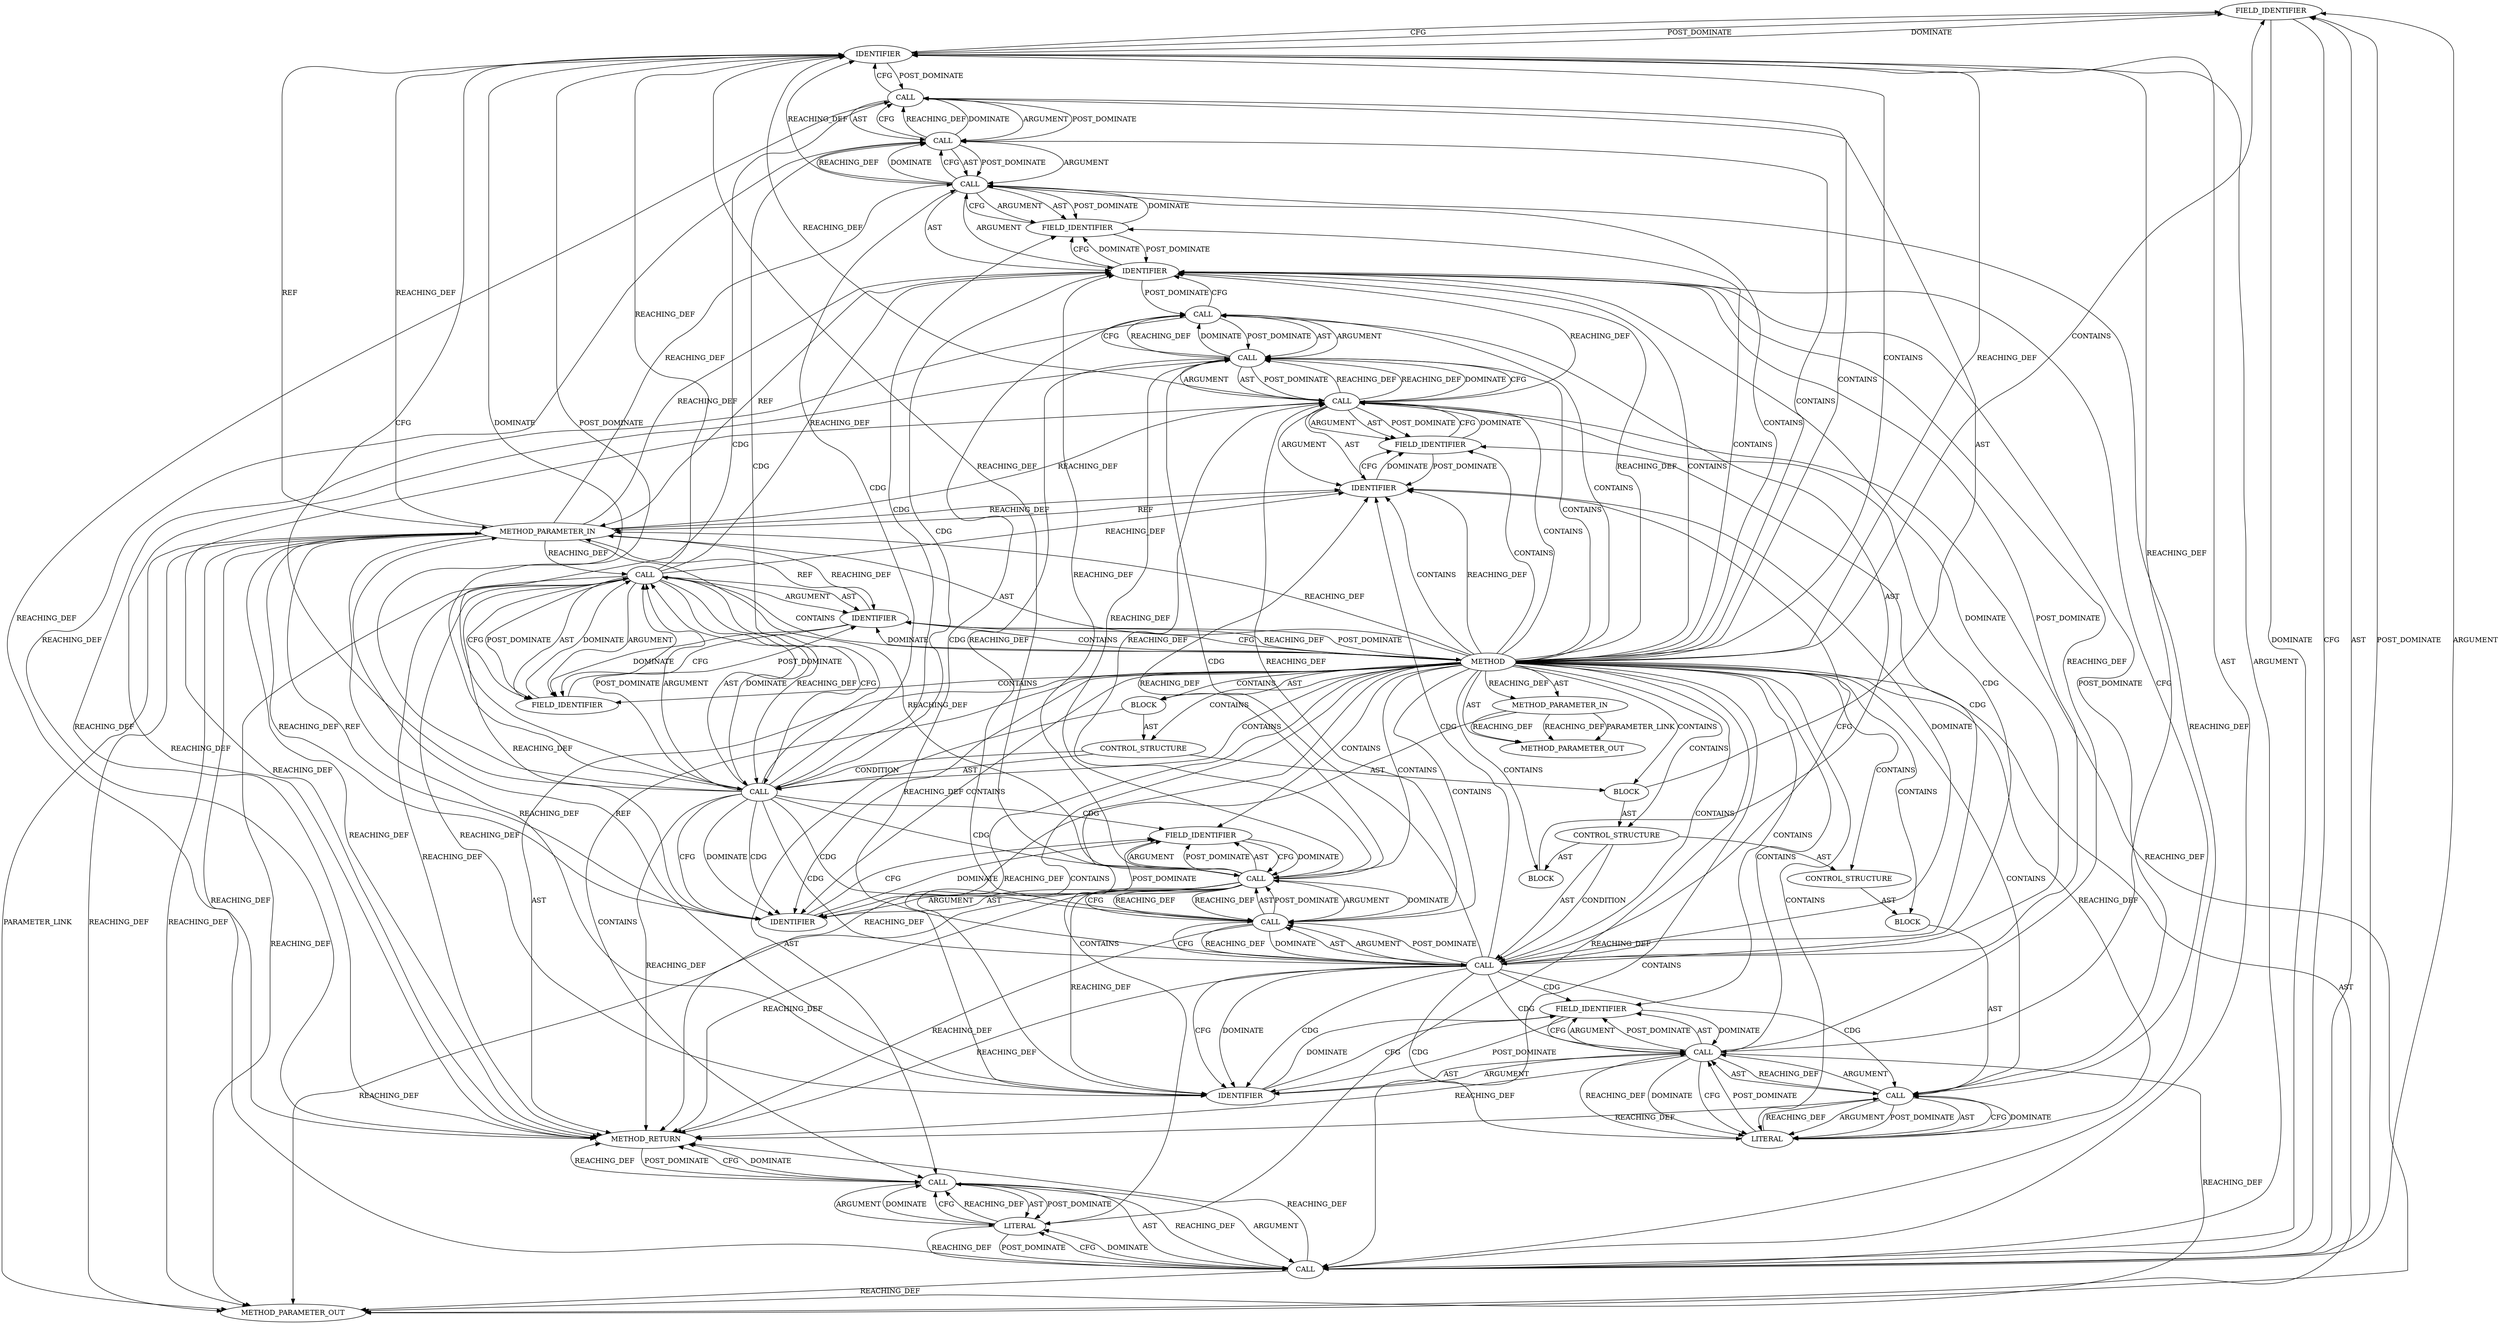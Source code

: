 digraph {
  16100 [label=FIELD_IDENTIFIER ORDER=2 ARGUMENT_INDEX=2 CODE="reader_present" COLUMN_NUMBER=13 LINE_NUMBER=1941 CANONICAL_NAME="reader_present"]
  16080 [label=CALL ORDER=1 ARGUMENT_INDEX=1 CODE="wake_up(&ctx->wq)" COLUMN_NUMBER=4 METHOD_FULL_NAME="wake_up" LINE_NUMBER=1934 TYPE_FULL_NAME="<empty>" DISPATCH_TYPE="STATIC_DISPATCH" SIGNATURE="" NAME="wake_up"]
  16101 [label=LITERAL ORDER=2 ARGUMENT_INDEX=2 CODE="0" COLUMN_NUMBER=34 LINE_NUMBER=1941 TYPE_FULL_NAME="int"]
  16078 [label=FIELD_IDENTIFIER ORDER=2 ARGUMENT_INDEX=2 CODE="wq" COLUMN_NUMBER=23 LINE_NUMBER=1933 CANONICAL_NAME="wq"]
  16096 [label=FIELD_IDENTIFIER ORDER=2 ARGUMENT_INDEX=2 CODE="reader_present" COLUMN_NUMBER=17 LINE_NUMBER=1938 CANONICAL_NAME="reader_present"]
  16079 [label=BLOCK ORDER=2 ARGUMENT_INDEX=-1 CODE="<empty>" COLUMN_NUMBER=4 LINE_NUMBER=1934 TYPE_FULL_NAME="void"]
  16094 [label=CALL ORDER=1 ARGUMENT_INDEX=1 CODE="ctx->reader_present" COLUMN_NUMBER=17 METHOD_FULL_NAME="<operator>.indirectFieldAccess" LINE_NUMBER=1938 TYPE_FULL_NAME="<empty>" DISPATCH_TYPE="STATIC_DISPATCH" SIGNATURE="" NAME="<operator>.indirectFieldAccess"]
  21678 [label=METHOD_PARAMETER_OUT ORDER=2 CODE="struct tls_sw_context_rx *ctx" IS_VARIADIC=false COLUMN_NUMBER=52 LINE_NUMBER=1930 TYPE_FULL_NAME="tls_sw_context_rx*" EVALUATION_STRATEGY="BY_VALUE" INDEX=2 NAME="ctx"]
  16075 [label=CALL ORDER=1 ARGUMENT_INDEX=1 CODE="&ctx->wq" COLUMN_NUMBER=22 METHOD_FULL_NAME="<operator>.addressOf" LINE_NUMBER=1933 TYPE_FULL_NAME="<empty>" DISPATCH_TYPE="STATIC_DISPATCH" SIGNATURE="" NAME="<operator>.addressOf"]
  16076 [label=CALL ORDER=1 ARGUMENT_INDEX=1 CODE="ctx->wq" COLUMN_NUMBER=23 METHOD_FULL_NAME="<operator>.indirectFieldAccess" LINE_NUMBER=1933 TYPE_FULL_NAME="<empty>" DISPATCH_TYPE="STATIC_DISPATCH" SIGNATURE="" NAME="<operator>.indirectFieldAccess"]
  16081 [label=CALL ORDER=1 ARGUMENT_INDEX=1 CODE="&ctx->wq" COLUMN_NUMBER=12 METHOD_FULL_NAME="<operator>.addressOf" LINE_NUMBER=1934 TYPE_FULL_NAME="<empty>" DISPATCH_TYPE="STATIC_DISPATCH" SIGNATURE="" NAME="<operator>.addressOf"]
  16072 [label=BLOCK ORDER=2 ARGUMENT_INDEX=-1 CODE="{
		if (wq_has_sleeper(&ctx->wq))
			wake_up(&ctx->wq);
		else
			ctx->reader_contended = 0;

		WARN_ON_ONCE(!ctx->reader_present);
	}" COLUMN_NUMBER=39 LINE_NUMBER=1932 TYPE_FULL_NAME="void"]
  16067 [label=CONTROL_STRUCTURE CONTROL_STRUCTURE_TYPE="IF" ORDER=1 PARSER_TYPE_NAME="CASTIfStatement" ARGUMENT_INDEX=-1 CODE="if (unlikely(ctx->reader_contended))" COLUMN_NUMBER=2 LINE_NUMBER=1932]
  16065 [label=METHOD_PARAMETER_IN ORDER=2 CODE="struct tls_sw_context_rx *ctx" IS_VARIADIC=false COLUMN_NUMBER=52 LINE_NUMBER=1930 TYPE_FULL_NAME="tls_sw_context_rx*" EVALUATION_STRATEGY="BY_VALUE" INDEX=2 NAME="ctx"]
  16087 [label=CALL ORDER=1 ARGUMENT_INDEX=1 CODE="ctx->reader_contended = 0" COLUMN_NUMBER=4 METHOD_FULL_NAME="<operator>.assignment" LINE_NUMBER=1936 TYPE_FULL_NAME="<empty>" DISPATCH_TYPE="STATIC_DISPATCH" SIGNATURE="" NAME="<operator>.assignment"]
  16099 [label=IDENTIFIER ORDER=1 ARGUMENT_INDEX=1 CODE="ctx" COLUMN_NUMBER=13 LINE_NUMBER=1941 TYPE_FULL_NAME="tls_sw_context_rx*" NAME="ctx"]
  16098 [label=CALL ORDER=1 ARGUMENT_INDEX=1 CODE="ctx->reader_present" COLUMN_NUMBER=13 METHOD_FULL_NAME="<operator>.indirectFieldAccess" LINE_NUMBER=1941 TYPE_FULL_NAME="<empty>" DISPATCH_TYPE="STATIC_DISPATCH" SIGNATURE="" NAME="<operator>.indirectFieldAccess"]
  16083 [label=IDENTIFIER ORDER=1 ARGUMENT_INDEX=1 CODE="ctx" COLUMN_NUMBER=13 LINE_NUMBER=1934 TYPE_FULL_NAME="tls_sw_context_rx*" NAME="ctx"]
  16093 [label=CALL ORDER=1 ARGUMENT_INDEX=1 CODE="!ctx->reader_present" COLUMN_NUMBER=16 METHOD_FULL_NAME="<operator>.logicalNot" LINE_NUMBER=1938 TYPE_FULL_NAME="<empty>" DISPATCH_TYPE="STATIC_DISPATCH" SIGNATURE="" NAME="<operator>.logicalNot"]
  16082 [label=CALL ORDER=1 ARGUMENT_INDEX=1 CODE="ctx->wq" COLUMN_NUMBER=13 METHOD_FULL_NAME="<operator>.indirectFieldAccess" LINE_NUMBER=1934 TYPE_FULL_NAME="<empty>" DISPATCH_TYPE="STATIC_DISPATCH" SIGNATURE="" NAME="<operator>.indirectFieldAccess"]
  16074 [label=CALL ORDER=1 ARGUMENT_INDEX=-1 CODE="wq_has_sleeper(&ctx->wq)" COLUMN_NUMBER=7 METHOD_FULL_NAME="wq_has_sleeper" LINE_NUMBER=1933 TYPE_FULL_NAME="<empty>" DISPATCH_TYPE="STATIC_DISPATCH" SIGNATURE="" NAME="wq_has_sleeper"]
  16097 [label=CALL ORDER=2 ARGUMENT_INDEX=-1 CODE="WRITE_ONCE(ctx->reader_present, 0)" COLUMN_NUMBER=2 METHOD_FULL_NAME="WRITE_ONCE" LINE_NUMBER=1941 TYPE_FULL_NAME="<empty>" DISPATCH_TYPE="STATIC_DISPATCH" SIGNATURE="" NAME="WRITE_ONCE"]
  16063 [label=METHOD COLUMN_NUMBER=1 LINE_NUMBER=1930 COLUMN_NUMBER_END=1 IS_EXTERNAL=false SIGNATURE="void tls_rx_reader_release (sock*,tls_sw_context_rx*)" NAME="tls_rx_reader_release" AST_PARENT_TYPE="TYPE_DECL" AST_PARENT_FULL_NAME="tls_sw.c:<global>" ORDER=44 CODE="static void tls_rx_reader_release(struct sock *sk, struct tls_sw_context_rx *ctx)
{
	if (unlikely(ctx->reader_contended)) {
		if (wq_has_sleeper(&ctx->wq))
			wake_up(&ctx->wq);
		else
			ctx->reader_contended = 0;

		WARN_ON_ONCE(!ctx->reader_present);
	}

	WRITE_ONCE(ctx->reader_present, 0);
}" FULL_NAME="tls_rx_reader_release" LINE_NUMBER_END=1942 FILENAME="tls_sw.c"]
  16091 [label=LITERAL ORDER=2 ARGUMENT_INDEX=2 CODE="0" COLUMN_NUMBER=28 LINE_NUMBER=1936 TYPE_FULL_NAME="int"]
  16077 [label=IDENTIFIER ORDER=1 ARGUMENT_INDEX=1 CODE="ctx" COLUMN_NUMBER=23 LINE_NUMBER=1933 TYPE_FULL_NAME="tls_sw_context_rx*" NAME="ctx"]
  16073 [label=CONTROL_STRUCTURE CONTROL_STRUCTURE_TYPE="IF" ORDER=1 PARSER_TYPE_NAME="CASTIfStatement" ARGUMENT_INDEX=-1 CODE="if (wq_has_sleeper(&ctx->wq))" COLUMN_NUMBER=3 LINE_NUMBER=1933]
  16070 [label=IDENTIFIER ORDER=1 ARGUMENT_INDEX=1 CODE="ctx" COLUMN_NUMBER=15 LINE_NUMBER=1932 TYPE_FULL_NAME="tls_sw_context_rx*" NAME="ctx"]
  16085 [label=CONTROL_STRUCTURE CONTROL_STRUCTURE_TYPE="ELSE" ORDER=3 PARSER_TYPE_NAME="CASTExpressionStatement" ARGUMENT_INDEX=-1 CODE="else" COLUMN_NUMBER=4 LINE_NUMBER=1936]
  16089 [label=IDENTIFIER ORDER=1 ARGUMENT_INDEX=1 CODE="ctx" COLUMN_NUMBER=4 LINE_NUMBER=1936 TYPE_FULL_NAME="tls_sw_context_rx*" NAME="ctx"]
  16088 [label=CALL ORDER=1 ARGUMENT_INDEX=1 CODE="ctx->reader_contended" COLUMN_NUMBER=4 METHOD_FULL_NAME="<operator>.indirectFieldAccess" LINE_NUMBER=1936 TYPE_FULL_NAME="<empty>" DISPATCH_TYPE="STATIC_DISPATCH" SIGNATURE="" NAME="<operator>.indirectFieldAccess"]
  16064 [label=METHOD_PARAMETER_IN ORDER=1 CODE="struct sock *sk" IS_VARIADIC=false COLUMN_NUMBER=35 LINE_NUMBER=1930 TYPE_FULL_NAME="sock*" EVALUATION_STRATEGY="BY_VALUE" INDEX=1 NAME="sk"]
  16066 [label=BLOCK ORDER=3 ARGUMENT_INDEX=-1 CODE="{
	if (unlikely(ctx->reader_contended)) {
		if (wq_has_sleeper(&ctx->wq))
			wake_up(&ctx->wq);
		else
			ctx->reader_contended = 0;

		WARN_ON_ONCE(!ctx->reader_present);
	}

	WRITE_ONCE(ctx->reader_present, 0);
}" COLUMN_NUMBER=1 LINE_NUMBER=1931 TYPE_FULL_NAME="void"]
  16071 [label=FIELD_IDENTIFIER ORDER=2 ARGUMENT_INDEX=2 CODE="reader_contended" COLUMN_NUMBER=15 LINE_NUMBER=1932 CANONICAL_NAME="reader_contended"]
  16068 [label=CALL ORDER=1 ARGUMENT_INDEX=-1 CODE="unlikely(ctx->reader_contended)" COLUMN_NUMBER=6 METHOD_FULL_NAME="unlikely" LINE_NUMBER=1932 TYPE_FULL_NAME="<empty>" DISPATCH_TYPE="STATIC_DISPATCH" SIGNATURE="" NAME="unlikely"]
  16102 [label=METHOD_RETURN ORDER=4 CODE="RET" COLUMN_NUMBER=1 LINE_NUMBER=1930 TYPE_FULL_NAME="void" EVALUATION_STRATEGY="BY_VALUE"]
  16086 [label=BLOCK ORDER=1 ARGUMENT_INDEX=-1 CODE="<empty>" COLUMN_NUMBER=4 LINE_NUMBER=1936 TYPE_FULL_NAME="void"]
  16092 [label=CALL ORDER=2 ARGUMENT_INDEX=-1 CODE="WARN_ON_ONCE(!ctx->reader_present)" COLUMN_NUMBER=3 METHOD_FULL_NAME="WARN_ON_ONCE" LINE_NUMBER=1938 TYPE_FULL_NAME="<empty>" DISPATCH_TYPE="STATIC_DISPATCH" SIGNATURE="" NAME="WARN_ON_ONCE"]
  16084 [label=FIELD_IDENTIFIER ORDER=2 ARGUMENT_INDEX=2 CODE="wq" COLUMN_NUMBER=13 LINE_NUMBER=1934 CANONICAL_NAME="wq"]
  21677 [label=METHOD_PARAMETER_OUT ORDER=1 CODE="struct sock *sk" IS_VARIADIC=false COLUMN_NUMBER=35 LINE_NUMBER=1930 TYPE_FULL_NAME="sock*" EVALUATION_STRATEGY="BY_VALUE" INDEX=1 NAME="sk"]
  16095 [label=IDENTIFIER ORDER=1 ARGUMENT_INDEX=1 CODE="ctx" COLUMN_NUMBER=17 LINE_NUMBER=1938 TYPE_FULL_NAME="tls_sw_context_rx*" NAME="ctx"]
  16069 [label=CALL ORDER=1 ARGUMENT_INDEX=1 CODE="ctx->reader_contended" COLUMN_NUMBER=15 METHOD_FULL_NAME="<operator>.indirectFieldAccess" LINE_NUMBER=1932 TYPE_FULL_NAME="<empty>" DISPATCH_TYPE="STATIC_DISPATCH" SIGNATURE="" NAME="<operator>.indirectFieldAccess"]
  16090 [label=FIELD_IDENTIFIER ORDER=2 ARGUMENT_INDEX=2 CODE="reader_contended" COLUMN_NUMBER=4 LINE_NUMBER=1936 CANONICAL_NAME="reader_contended"]
  16091 -> 16088 [label=POST_DOMINATE ]
  16063 -> 16081 [label=CONTAINS ]
  16094 -> 16093 [label=REACHING_DEF VARIABLE="ctx->reader_present"]
  16068 -> 16075 [label=CDG ]
  16099 -> 16092 [label=POST_DOMINATE ]
  16082 -> 16081 [label=REACHING_DEF VARIABLE="ctx->wq"]
  16082 -> 16081 [label=REACHING_DEF VARIABLE="ctx->wq"]
  16084 -> 16082 [label=CFG ]
  16095 -> 16074 [label=POST_DOMINATE ]
  16063 -> 16097 [label=CONTAINS ]
  16088 -> 16095 [label=REACHING_DEF VARIABLE="ctx->reader_contended"]
  16076 -> 16081 [label=REACHING_DEF VARIABLE="ctx->wq"]
  16063 -> 16101 [label=REACHING_DEF VARIABLE=""]
  16097 -> 16098 [label=AST ]
  16094 -> 16095 [label=AST ]
  16076 -> 16078 [label=ARGUMENT ]
  16094 -> 16098 [label=REACHING_DEF VARIABLE="ctx->reader_present"]
  16063 -> 16099 [label=REACHING_DEF VARIABLE=""]
  16094 -> 16096 [label=ARGUMENT ]
  16088 -> 16102 [label=REACHING_DEF VARIABLE="ctx->reader_contended"]
  16069 -> 16089 [label=REACHING_DEF VARIABLE="ctx->reader_contended"]
  16066 -> 16067 [label=AST ]
  16075 -> 16076 [label=AST ]
  16065 -> 21678 [label=REACHING_DEF VARIABLE="ctx"]
  16065 -> 21678 [label=REACHING_DEF VARIABLE="ctx"]
  16063 -> 16091 [label=REACHING_DEF VARIABLE=""]
  16094 -> 16096 [label=AST ]
  16074 -> 16083 [label=CDG ]
  16098 -> 16101 [label=CFG ]
  16068 -> 16094 [label=CDG ]
  16075 -> 16082 [label=REACHING_DEF VARIABLE="&ctx->wq"]
  16065 -> 16099 [label=REACHING_DEF VARIABLE="ctx"]
  16076 -> 21678 [label=REACHING_DEF VARIABLE="ctx->wq"]
  16092 -> 16093 [label=AST ]
  16094 -> 16093 [label=DOMINATE ]
  16063 -> 16098 [label=CONTAINS ]
  16089 -> 16065 [label=REF ]
  16069 -> 16070 [label=ARGUMENT ]
  16063 -> 16075 [label=CONTAINS ]
  16093 -> 16102 [label=REACHING_DEF VARIABLE="!ctx->reader_present"]
  16069 -> 16068 [label=CFG ]
  16081 -> 16080 [label=CFG ]
  16063 -> 16087 [label=CONTAINS ]
  16069 -> 16071 [label=AST ]
  16076 -> 16102 [label=REACHING_DEF VARIABLE="ctx->wq"]
  16096 -> 16094 [label=DOMINATE ]
  16063 -> 16091 [label=CONTAINS ]
  16068 -> 16077 [label=CDG ]
  16082 -> 16084 [label=ARGUMENT ]
  16068 -> 16099 [label=CFG ]
  16079 -> 16080 [label=AST ]
  16063 -> 16068 [label=CONTAINS ]
  16068 -> 16074 [label=CDG ]
  16063 -> 16084 [label=CONTAINS ]
  16098 -> 16102 [label=REACHING_DEF VARIABLE="ctx->reader_present"]
  16074 -> 16089 [label=CFG ]
  16088 -> 16091 [label=DOMINATE ]
  16074 -> 16087 [label=CDG ]
  16091 -> 16087 [label=CFG ]
  16093 -> 16092 [label=CFG ]
  16097 -> 16101 [label=AST ]
  16063 -> 16067 [label=CONTAINS ]
  16063 -> 16094 [label=CONTAINS ]
  16089 -> 16090 [label=DOMINATE ]
  16088 -> 16089 [label=ARGUMENT ]
  16069 -> 16077 [label=REACHING_DEF VARIABLE="ctx->reader_contended"]
  16080 -> 16081 [label=POST_DOMINATE ]
  16063 -> 16076 [label=CONTAINS ]
  16065 -> 16083 [label=REACHING_DEF VARIABLE="ctx"]
  16100 -> 16098 [label=DOMINATE ]
  16074 -> 16088 [label=CDG ]
  16084 -> 16082 [label=DOMINATE ]
  16074 -> 16080 [label=CDG ]
  16086 -> 16087 [label=AST ]
  16082 -> 16084 [label=AST ]
  16082 -> 16081 [label=DOMINATE ]
  16065 -> 16069 [label=REACHING_DEF VARIABLE="ctx"]
  16097 -> 16101 [label=POST_DOMINATE ]
  16087 -> 16088 [label=ARGUMENT ]
  16071 -> 16069 [label=DOMINATE ]
  16075 -> 16076 [label=POST_DOMINATE ]
  16063 -> 16082 [label=CONTAINS ]
  16098 -> 16097 [label=REACHING_DEF VARIABLE="ctx->reader_present"]
  16087 -> 16102 [label=REACHING_DEF VARIABLE="ctx->reader_contended = 0"]
  16093 -> 16092 [label=REACHING_DEF VARIABLE="!ctx->reader_present"]
  16094 -> 16095 [label=ARGUMENT ]
  16075 -> 16102 [label=REACHING_DEF VARIABLE="&ctx->wq"]
  16075 -> 16074 [label=CFG ]
  16069 -> 16071 [label=POST_DOMINATE ]
  16075 -> 16081 [label=REACHING_DEF VARIABLE="&ctx->wq"]
  16097 -> 16102 [label=CFG ]
  16088 -> 21678 [label=REACHING_DEF VARIABLE="ctx->reader_contended"]
  16101 -> 16097 [label=DOMINATE ]
  16063 -> 16069 [label=CONTAINS ]
  16091 -> 16087 [label=DOMINATE ]
  16088 -> 16099 [label=REACHING_DEF VARIABLE="ctx->reader_contended"]
  16063 -> 16099 [label=CONTAINS ]
  16088 -> 16089 [label=AST ]
  16077 -> 16078 [label=CFG ]
  16068 -> 16078 [label=CDG ]
  16069 -> 16083 [label=REACHING_DEF VARIABLE="ctx->reader_contended"]
  16063 -> 16077 [label=REACHING_DEF VARIABLE=""]
  16076 -> 16075 [label=DOMINATE ]
  16063 -> 16070 [label=DOMINATE ]
  16092 -> 16093 [label=ARGUMENT ]
  16083 -> 16065 [label=REF ]
  16063 -> 16080 [label=CONTAINS ]
  16098 -> 16101 [label=DOMINATE ]
  16063 -> 16064 [label=REACHING_DEF VARIABLE=""]
  16092 -> 16093 [label=POST_DOMINATE ]
  16074 -> 16091 [label=CDG ]
  16078 -> 16076 [label=CFG ]
  16065 -> 16077 [label=REACHING_DEF VARIABLE="ctx"]
  16063 -> 16077 [label=CONTAINS ]
  16069 -> 16099 [label=REACHING_DEF VARIABLE="ctx->reader_contended"]
  16082 -> 16099 [label=REACHING_DEF VARIABLE="ctx->wq"]
  16101 -> 16097 [label=CFG ]
  16073 -> 16074 [label=AST ]
  16077 -> 16078 [label=DOMINATE ]
  16088 -> 16090 [label=ARGUMENT ]
  16065 -> 16094 [label=REACHING_DEF VARIABLE="ctx"]
  16063 -> 16073 [label=CONTAINS ]
  16063 -> 16093 [label=CONTAINS ]
  16097 -> 16098 [label=ARGUMENT ]
  16081 -> 16102 [label=REACHING_DEF VARIABLE="&ctx->wq"]
  16075 -> 16074 [label=REACHING_DEF VARIABLE="&ctx->wq"]
  16087 -> 16091 [label=ARGUMENT ]
  16094 -> 16096 [label=POST_DOMINATE ]
  16095 -> 16096 [label=CFG ]
  16068 -> 16095 [label=CDG ]
  16088 -> 16091 [label=CFG ]
  16063 -> 16086 [label=CONTAINS ]
  16063 -> 16070 [label=CONTAINS ]
  16065 -> 16089 [label=REACHING_DEF VARIABLE="ctx"]
  16089 -> 16090 [label=CFG ]
  16068 -> 16096 [label=CDG ]
  16073 -> 16074 [label=CONDITION ]
  16099 -> 16100 [label=DOMINATE ]
  16063 -> 16066 [label=CONTAINS ]
  16068 -> 16099 [label=DOMINATE ]
  16098 -> 16100 [label=AST ]
  16063 -> 16074 [label=CONTAINS ]
  16072 -> 16092 [label=AST ]
  16081 -> 16080 [label=REACHING_DEF VARIABLE="&ctx->wq"]
  16090 -> 16089 [label=POST_DOMINATE ]
  16067 -> 16068 [label=AST ]
  16063 -> 16070 [label=CFG ]
  16098 -> 16099 [label=AST ]
  16100 -> 16098 [label=CFG ]
  16068 -> 16069 [label=ARGUMENT ]
  16063 -> 16065 [label=AST ]
  16074 -> 16102 [label=REACHING_DEF VARIABLE="wq_has_sleeper(&ctx->wq)"]
  16099 -> 16068 [label=POST_DOMINATE ]
  16068 -> 16069 [label=POST_DOMINATE ]
  16070 -> 16071 [label=DOMINATE ]
  16076 -> 16099 [label=REACHING_DEF VARIABLE="ctx->wq"]
  16063 -> 16072 [label=CONTAINS ]
  16063 -> 16088 [label=CONTAINS ]
  16088 -> 16087 [label=REACHING_DEF VARIABLE="ctx->reader_contended"]
  16063 -> 16079 [label=CONTAINS ]
  16063 -> 16095 [label=REACHING_DEF VARIABLE=""]
  16070 -> 16071 [label=CFG ]
  16082 -> 16083 [label=AST ]
  16098 -> 16100 [label=POST_DOMINATE ]
  16074 -> 16075 [label=AST ]
  16063 -> 16083 [label=CONTAINS ]
  16096 -> 16095 [label=POST_DOMINATE ]
  16081 -> 16082 [label=ARGUMENT ]
  16063 -> 16100 [label=CONTAINS ]
  16065 -> 16082 [label=REACHING_DEF VARIABLE="ctx"]
  16068 -> 16077 [label=CFG ]
  16081 -> 16082 [label=AST ]
  16094 -> 16099 [label=REACHING_DEF VARIABLE="ctx->reader_present"]
  16101 -> 16098 [label=REACHING_DEF VARIABLE="0"]
  16088 -> 16090 [label=POST_DOMINATE ]
  16076 -> 16078 [label=POST_DOMINATE ]
  16092 -> 16102 [label=REACHING_DEF VARIABLE="WARN_ON_ONCE(!ctx->reader_present)"]
  16070 -> 16065 [label=REF ]
  16063 -> 21677 [label=AST ]
  16065 -> 21678 [label=PARAMETER_LINK ]
  16076 -> 16083 [label=REACHING_DEF VARIABLE="ctx->wq"]
  16074 -> 16090 [label=CDG ]
  16098 -> 16100 [label=ARGUMENT ]
  16073 -> 16085 [label=AST ]
  16082 -> 16084 [label=POST_DOMINATE ]
  16064 -> 21677 [label=REACHING_DEF VARIABLE="sk"]
  16064 -> 21677 [label=REACHING_DEF VARIABLE="sk"]
  16067 -> 16072 [label=AST ]
  16063 -> 16092 [label=CONTAINS ]
  16069 -> 16102 [label=REACHING_DEF VARIABLE="ctx->reader_contended"]
  16098 -> 21678 [label=REACHING_DEF VARIABLE="ctx->reader_present"]
  16075 -> 16076 [label=ARGUMENT ]
  16064 -> 16102 [label=REACHING_DEF VARIABLE="sk"]
  16094 -> 16093 [label=CFG ]
  16099 -> 16065 [label=REF ]
  16068 -> 16093 [label=CDG ]
  16082 -> 21678 [label=REACHING_DEF VARIABLE="ctx->wq"]
  16074 -> 16082 [label=CDG ]
  16087 -> 16091 [label=POST_DOMINATE ]
  16074 -> 16089 [label=DOMINATE ]
  16067 -> 16068 [label=CONDITION ]
  16082 -> 16081 [label=CFG ]
  16063 -> 16066 [label=AST ]
  16090 -> 16088 [label=DOMINATE ]
  16095 -> 16087 [label=POST_DOMINATE ]
  16075 -> 16074 [label=DOMINATE ]
  16069 -> 21678 [label=REACHING_DEF VARIABLE="ctx->reader_contended"]
  16095 -> 16080 [label=POST_DOMINATE ]
  16065 -> 16076 [label=REACHING_DEF VARIABLE="ctx"]
  16074 -> 16075 [label=ARGUMENT ]
  16073 -> 16079 [label=AST ]
  16076 -> 16075 [label=CFG ]
  16093 -> 16094 [label=AST ]
  16063 -> 16071 [label=CONTAINS ]
  16097 -> 16101 [label=ARGUMENT ]
  16063 -> 16078 [label=CONTAINS ]
  16078 -> 16077 [label=POST_DOMINATE ]
  16083 -> 16084 [label=CFG ]
  16095 -> 16065 [label=REF ]
  16074 -> 16081 [label=CDG ]
  16088 -> 16090 [label=AST ]
  16066 -> 16097 [label=AST ]
  16101 -> 16098 [label=POST_DOMINATE ]
  16063 -> 16101 [label=CONTAINS ]
  16074 -> 16083 [label=CFG ]
  16074 -> 16075 [label=POST_DOMINATE ]
  16085 -> 16086 [label=AST ]
  16063 -> 16096 [label=CONTAINS ]
  16096 -> 16094 [label=CFG ]
  16076 -> 16089 [label=REACHING_DEF VARIABLE="ctx->wq"]
  16065 -> 16098 [label=REACHING_DEF VARIABLE="ctx"]
  16101 -> 16097 [label=REACHING_DEF VARIABLE="0"]
  16077 -> 16065 [label=REF ]
  16091 -> 16088 [label=REACHING_DEF VARIABLE="0"]
  16065 -> 16095 [label=REACHING_DEF VARIABLE="ctx"]
  16063 -> 16065 [label=REACHING_DEF VARIABLE=""]
  16093 -> 16092 [label=DOMINATE ]
  16097 -> 16102 [label=DOMINATE ]
  16069 -> 16070 [label=AST ]
  16065 -> 16070 [label=REACHING_DEF VARIABLE="ctx"]
  16081 -> 16080 [label=DOMINATE ]
  16092 -> 16099 [label=CFG ]
  16070 -> 16063 [label=POST_DOMINATE ]
  16068 -> 16076 [label=CDG ]
  16076 -> 16075 [label=REACHING_DEF VARIABLE="ctx->wq"]
  16076 -> 16075 [label=REACHING_DEF VARIABLE="ctx->wq"]
  16069 -> 16068 [label=DOMINATE ]
  16100 -> 16099 [label=POST_DOMINATE ]
  16081 -> 16082 [label=POST_DOMINATE ]
  16080 -> 16102 [label=REACHING_DEF VARIABLE="wake_up(&ctx->wq)"]
  16076 -> 16078 [label=AST ]
  16069 -> 16068 [label=REACHING_DEF VARIABLE="ctx->reader_contended"]
  16082 -> 16102 [label=REACHING_DEF VARIABLE="ctx->wq"]
  16063 -> 16085 [label=CONTAINS ]
  16063 -> 16070 [label=REACHING_DEF VARIABLE=""]
  16063 -> 16083 [label=REACHING_DEF VARIABLE=""]
  16084 -> 16083 [label=POST_DOMINATE ]
  16093 -> 16094 [label=ARGUMENT ]
  16078 -> 16076 [label=DOMINATE ]
  16083 -> 16084 [label=DOMINATE ]
  16093 -> 16094 [label=POST_DOMINATE ]
  16074 -> 16083 [label=DOMINATE ]
  16076 -> 16082 [label=REACHING_DEF VARIABLE="ctx->wq"]
  16090 -> 16088 [label=CFG ]
  16076 -> 16077 [label=AST ]
  16071 -> 16069 [label=CFG ]
  16080 -> 16081 [label=AST ]
  16065 -> 16102 [label=REACHING_DEF VARIABLE="ctx"]
  16068 -> 16069 [label=AST ]
  16072 -> 16073 [label=AST ]
  16063 -> 16095 [label=CONTAINS ]
  16069 -> 16095 [label=REACHING_DEF VARIABLE="ctx->reader_contended"]
  16064 -> 21677 [label=PARAMETER_LINK ]
  16087 -> 16088 [label=AST ]
  16074 -> 16095 [label=DOMINATE ]
  16098 -> 16099 [label=ARGUMENT ]
  16068 -> 16102 [label=REACHING_DEF VARIABLE="unlikely(ctx->reader_contended)"]
  16063 -> 16102 [label=AST ]
  16076 -> 16095 [label=REACHING_DEF VARIABLE="ctx->wq"]
  16087 -> 16095 [label=CFG ]
  16074 -> 16089 [label=CDG ]
  16097 -> 16102 [label=REACHING_DEF VARIABLE="WRITE_ONCE(ctx->reader_present, 0)"]
  16068 -> 16092 [label=CDG ]
  16069 -> 16071 [label=ARGUMENT ]
  16102 -> 16097 [label=POST_DOMINATE ]
  16080 -> 16081 [label=ARGUMENT ]
  16071 -> 16070 [label=POST_DOMINATE ]
  16082 -> 16083 [label=ARGUMENT ]
  16099 -> 16100 [label=CFG ]
  16091 -> 16087 [label=REACHING_DEF VARIABLE="0"]
  16087 -> 16091 [label=AST ]
  16074 -> 16084 [label=CDG ]
  16063 -> 16064 [label=AST ]
  16063 -> 16090 [label=CONTAINS ]
  16095 -> 16096 [label=DOMINATE ]
  16076 -> 16077 [label=ARGUMENT ]
  16068 -> 16077 [label=DOMINATE ]
  16063 -> 16089 [label=REACHING_DEF VARIABLE=""]
  16063 -> 16089 [label=CONTAINS ]
  16082 -> 16095 [label=REACHING_DEF VARIABLE="ctx->wq"]
  16063 -> 21678 [label=AST ]
  16080 -> 16095 [label=CFG ]
}
